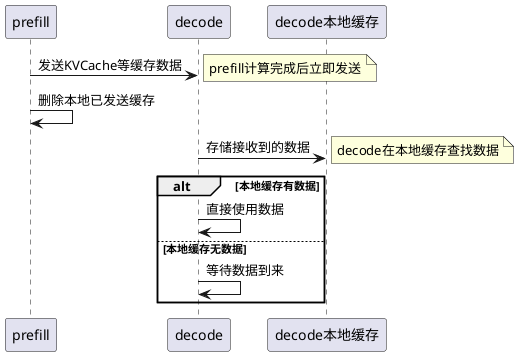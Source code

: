 @startuml
participant prefill
participant decode
participant localCache as "decode本地缓存"

prefill -> decode: 发送KVCache等缓存数据
note right: prefill计算完成后立即发送
prefill -> prefill: 删除本地已发送缓存

decode -> localCache: 存储接收到的数据
note right: decode在本地缓存查找数据
alt 本地缓存有数据
    decode -> decode: 直接使用数据
else 本地缓存无数据
    decode -> decode: 等待数据到来
end
@enduml
